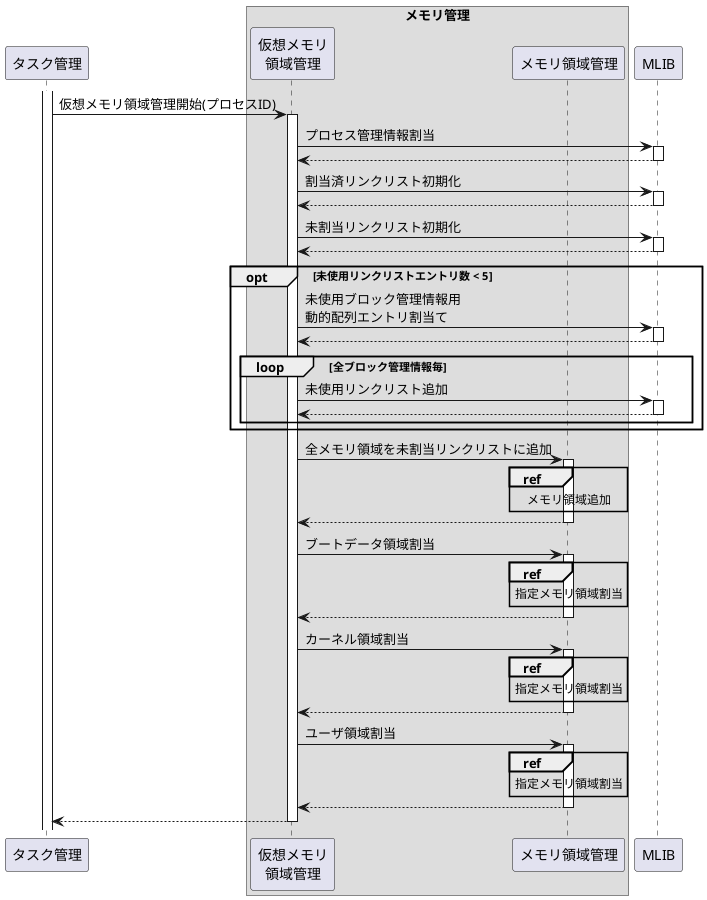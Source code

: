 @startuml

participant "タスク管理" as taskmng
box "メモリ管理"
    participant "仮想メモリ\n領域管理" as virt
    participant "メモリ領域管理"       as area
end box
participant "MLIB" as mlib

activate taskmng

taskmng -> virt: 仮想メモリ領域管理開始(プロセスID)
activate virt

virt -> mlib: プロセス管理情報割当
activate mlib
virt <-- mlib:
deactivate mlib

virt -> mlib: 割当済リンクリスト初期化
activate mlib
virt <-- mlib:
deactivate mlib

virt -> mlib: 未割当リンクリスト初期化
activate mlib
virt <-- mlib:
deactivate mlib

opt 未使用リンクリストエントリ数 < 5
    virt -> mlib: 未使用ブロック管理情報用\n動的配列エントリ割当て
    activate mlib
    virt <-- mlib:
    deactivate mlib

    loop 全ブロック管理情報毎
        virt -> mlib: 未使用リンクリスト追加
        activate mlib
        virt <-- mlib:
        deactivate mlib
    end loop
end opt

virt -> area: 全メモリ領域を未割当リンクリストに追加
activate area
ref over area: メモリ領域追加
virt <-- area:
deactivate area

virt -> area: ブートデータ領域割当
activate area
ref over area: 指定メモリ領域割当
virt <-- area:
deactivate area

virt -> area: カーネル領域割当
activate area
ref over area: 指定メモリ領域割当
virt <-- area:
deactivate area

virt -> area: ユーザ領域割当
activate area
ref over area: 指定メモリ領域割当
virt <-- area:
deactivate area


taskmng <-- virt:
deactivate virt

@enduml
